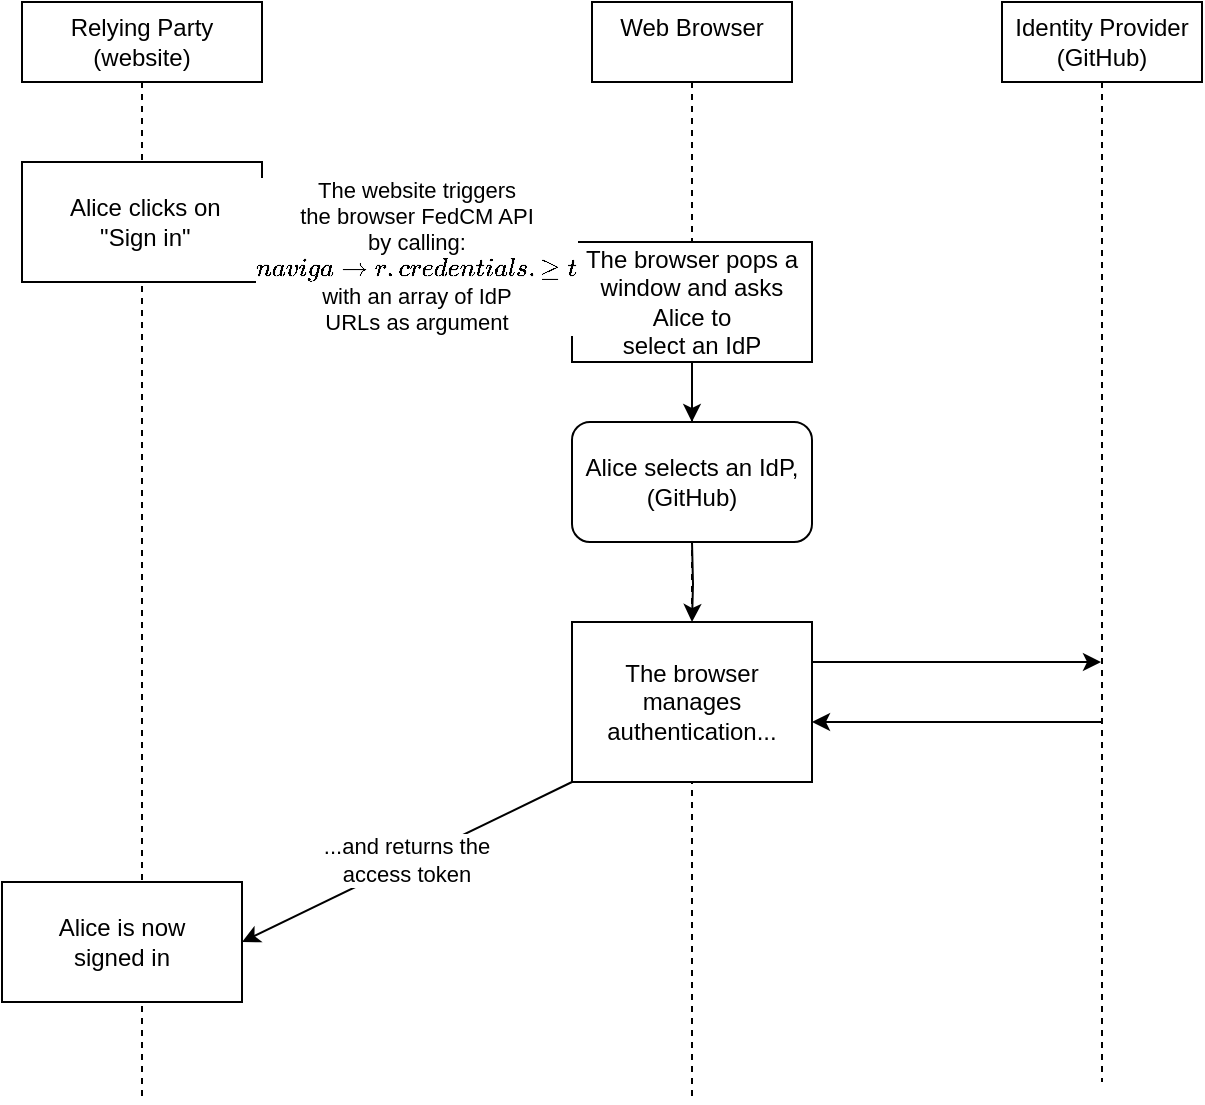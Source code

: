 <mxfile version="22.1.18" type="github">
  <diagram name="Page-1" id="anJKwnXN8Y9O5HfLo2FT">
    <mxGraphModel dx="1154" dy="599" grid="1" gridSize="10" guides="1" tooltips="1" connect="1" arrows="1" fold="1" page="1" pageScale="1" pageWidth="850" pageHeight="1100" math="0" shadow="0">
      <root>
        <mxCell id="0" />
        <mxCell id="1" parent="0" />
        <mxCell id="uP5WmYj4boi_SPSR-1-8-1" value="&lt;div&gt;Relying Party &lt;br&gt;&lt;/div&gt;&lt;div&gt;(website) &lt;/div&gt;" style="shape=umlLifeline;perimeter=lifelinePerimeter;whiteSpace=wrap;html=1;container=0;dropTarget=0;collapsible=0;recursiveResize=0;outlineConnect=0;portConstraint=eastwest;newEdgeStyle={&quot;edgeStyle&quot;:&quot;elbowEdgeStyle&quot;,&quot;elbow&quot;:&quot;vertical&quot;,&quot;curved&quot;:0,&quot;rounded&quot;:0};" vertex="1" parent="1">
          <mxGeometry x="30" y="40" width="120" height="550" as="geometry" />
        </mxCell>
        <mxCell id="uP5WmYj4boi_SPSR-1-8-2" value="&lt;div&gt;Web Browser&lt;br&gt;&lt;/div&gt;&lt;div&gt;&lt;br&gt;&lt;/div&gt;" style="shape=umlLifeline;perimeter=lifelinePerimeter;whiteSpace=wrap;html=1;container=0;dropTarget=0;collapsible=0;recursiveResize=0;outlineConnect=0;portConstraint=eastwest;newEdgeStyle={&quot;edgeStyle&quot;:&quot;elbowEdgeStyle&quot;,&quot;elbow&quot;:&quot;vertical&quot;,&quot;curved&quot;:0,&quot;rounded&quot;:0};" vertex="1" parent="1">
          <mxGeometry x="315" y="40" width="100" height="550" as="geometry" />
        </mxCell>
        <mxCell id="uP5WmYj4boi_SPSR-1-8-13" value="" style="edgeStyle=orthogonalEdgeStyle;rounded=0;orthogonalLoop=1;jettySize=auto;html=1;" edge="1" parent="1" source="uP5WmYj4boi_SPSR-1-8-3">
          <mxGeometry relative="1" as="geometry">
            <mxPoint x="364.966" y="250" as="targetPoint" />
          </mxGeometry>
        </mxCell>
        <mxCell id="uP5WmYj4boi_SPSR-1-8-3" value="The browser pops a window and asks Alice to &lt;br&gt;select an IdP" style="rounded=0;whiteSpace=wrap;html=1;" vertex="1" parent="1">
          <mxGeometry x="305" y="160" width="120" height="60" as="geometry" />
        </mxCell>
        <mxCell id="uP5WmYj4boi_SPSR-1-8-4" value="&lt;div align=&quot;center&quot;&gt;&lt;font style=&quot;font-size: 12px;&quot;&gt;&amp;nbsp;Alice clicks on&lt;/font&gt;&lt;/div&gt;&lt;div align=&quot;center&quot;&gt;&lt;font style=&quot;font-size: 12px;&quot;&gt;&amp;nbsp;&quot;Sign in&quot;&lt;/font&gt;&lt;/div&gt;" style="rounded=0;whiteSpace=wrap;html=1;align=center;" vertex="1" parent="1">
          <mxGeometry x="30" y="120" width="120" height="60" as="geometry" />
        </mxCell>
        <mxCell id="uP5WmYj4boi_SPSR-1-8-5" value="" style="endArrow=classic;html=1;rounded=0;exitX=1;exitY=0.5;exitDx=0;exitDy=0;entryX=0;entryY=0.5;entryDx=0;entryDy=0;" edge="1" parent="1">
          <mxGeometry width="50" height="50" relative="1" as="geometry">
            <mxPoint x="149" y="150" as="sourcePoint" />
            <mxPoint x="304" y="190" as="targetPoint" />
          </mxGeometry>
        </mxCell>
        <mxCell id="uP5WmYj4boi_SPSR-1-8-6" value="&lt;div&gt;The website triggers &lt;br&gt;&lt;/div&gt;&lt;div&gt;the browser FedCM API &lt;br&gt;&lt;/div&gt;&lt;div&gt;by calling:&lt;br&gt;`navigator.credentials.get`&lt;br&gt;&lt;/div&gt;&lt;div&gt;with an array of IdP &lt;br&gt;&lt;/div&gt;&lt;div&gt;URLs as argument&lt;/div&gt;" style="edgeLabel;html=1;align=center;verticalAlign=middle;resizable=0;points=[];" vertex="1" connectable="0" parent="uP5WmYj4boi_SPSR-1-8-5">
          <mxGeometry x="0.001" y="3" relative="1" as="geometry">
            <mxPoint as="offset" />
          </mxGeometry>
        </mxCell>
        <mxCell id="uP5WmYj4boi_SPSR-1-8-7" value="&lt;div align=&quot;center&quot;&gt;Alice is now &lt;br&gt;&lt;/div&gt;&lt;div align=&quot;center&quot;&gt;signed in&lt;br&gt;&lt;/div&gt;" style="rounded=0;whiteSpace=wrap;html=1;align=center;" vertex="1" parent="1">
          <mxGeometry x="20" y="480" width="120" height="60" as="geometry" />
        </mxCell>
        <mxCell id="uP5WmYj4boi_SPSR-1-8-10" value="&lt;div&gt;Identity Provider&lt;/div&gt;&lt;div&gt;(GitHub)&lt;br&gt;&lt;/div&gt;" style="shape=umlLifeline;perimeter=lifelinePerimeter;whiteSpace=wrap;html=1;container=0;dropTarget=0;collapsible=0;recursiveResize=0;outlineConnect=0;portConstraint=eastwest;newEdgeStyle={&quot;edgeStyle&quot;:&quot;elbowEdgeStyle&quot;,&quot;elbow&quot;:&quot;vertical&quot;,&quot;curved&quot;:0,&quot;rounded&quot;:0};" vertex="1" parent="1">
          <mxGeometry x="520" y="40" width="100" height="540" as="geometry" />
        </mxCell>
        <mxCell id="uP5WmYj4boi_SPSR-1-8-15" value="" style="edgeStyle=orthogonalEdgeStyle;rounded=0;orthogonalLoop=1;jettySize=auto;html=1;" edge="1" parent="1" target="uP5WmYj4boi_SPSR-1-8-14">
          <mxGeometry relative="1" as="geometry">
            <mxPoint x="365.0" y="310" as="sourcePoint" />
          </mxGeometry>
        </mxCell>
        <mxCell id="uP5WmYj4boi_SPSR-1-8-14" value="The browser manages authentication..." style="whiteSpace=wrap;html=1;rounded=0;" vertex="1" parent="1">
          <mxGeometry x="305" y="350" width="120" height="80" as="geometry" />
        </mxCell>
        <mxCell id="uP5WmYj4boi_SPSR-1-8-18" value="" style="endArrow=classic;html=1;rounded=0;entryX=1;entryY=0.75;entryDx=0;entryDy=0;" edge="1" parent="1">
          <mxGeometry width="50" height="50" relative="1" as="geometry">
            <mxPoint x="569.5" y="400" as="sourcePoint" />
            <mxPoint x="425.0" y="400" as="targetPoint" />
          </mxGeometry>
        </mxCell>
        <mxCell id="uP5WmYj4boi_SPSR-1-8-19" value="" style="endArrow=classic;html=1;rounded=0;entryX=1;entryY=0.5;entryDx=0;entryDy=0;exitX=0;exitY=1;exitDx=0;exitDy=0;" edge="1" parent="1" source="uP5WmYj4boi_SPSR-1-8-14" target="uP5WmYj4boi_SPSR-1-8-7">
          <mxGeometry width="50" height="50" relative="1" as="geometry">
            <mxPoint x="300" y="460" as="sourcePoint" />
            <mxPoint x="300" y="370" as="targetPoint" />
          </mxGeometry>
        </mxCell>
        <mxCell id="uP5WmYj4boi_SPSR-1-8-25" value="&lt;div&gt;...and returns the&lt;/div&gt;&lt;div&gt;access token&lt;br&gt;&lt;/div&gt;" style="edgeLabel;html=1;align=center;verticalAlign=middle;resizable=0;points=[];" vertex="1" connectable="0" parent="uP5WmYj4boi_SPSR-1-8-19">
          <mxGeometry x="0.006" y="-2" relative="1" as="geometry">
            <mxPoint as="offset" />
          </mxGeometry>
        </mxCell>
        <mxCell id="uP5WmYj4boi_SPSR-1-8-21" value="Alice selects an IdP,&lt;br&gt;(GitHub) &lt;br&gt; " style="rounded=1;whiteSpace=wrap;html=1;" vertex="1" parent="1">
          <mxGeometry x="305" y="250" width="120" height="60" as="geometry" />
        </mxCell>
        <mxCell id="uP5WmYj4boi_SPSR-1-8-24" value="" style="endArrow=classic;html=1;rounded=0;exitX=1;exitY=0.25;exitDx=0;exitDy=0;" edge="1" parent="1" source="uP5WmYj4boi_SPSR-1-8-14" target="uP5WmYj4boi_SPSR-1-8-10">
          <mxGeometry width="50" height="50" relative="1" as="geometry">
            <mxPoint x="250" y="360" as="sourcePoint" />
            <mxPoint x="300" y="310" as="targetPoint" />
          </mxGeometry>
        </mxCell>
      </root>
    </mxGraphModel>
  </diagram>
</mxfile>
